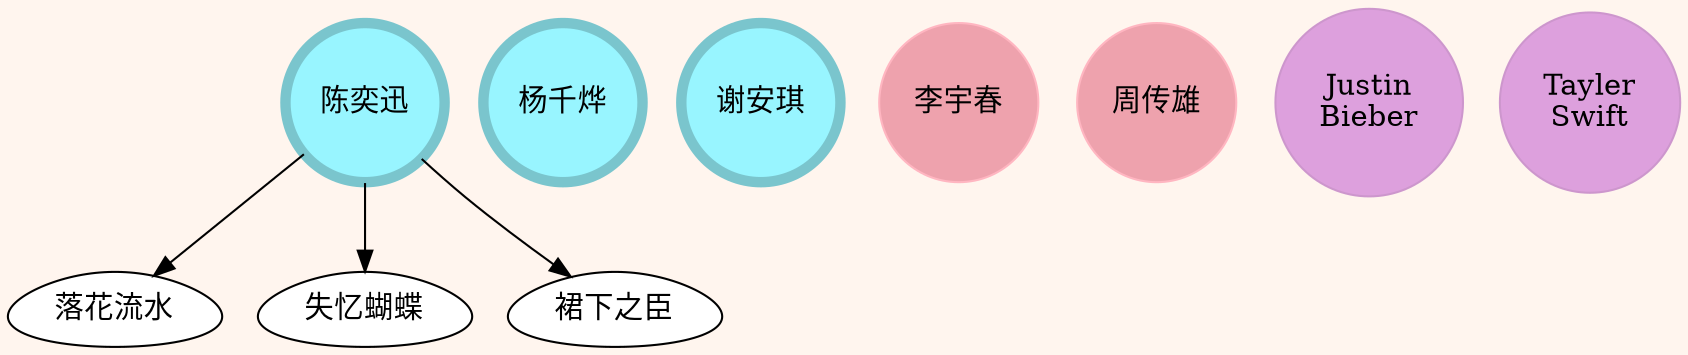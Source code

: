 digraph Music{
    bgcolor="seashell"
    rankdir=TB;
    //港澳台歌手
    node[shape=circle,style=filled,fillcolor="cadetblue1",color="cadetblue3",penwidth=5]
    /*fillcolor节点填充颜色（默认白色，但是当显示定义color后，会采取color的颜色） 
      color节点形状边框颜色（默认黑色）*/
    ChenYiXun[label="陈奕迅"]
    YangQianYe[label="杨千烨"]
    XieAnqi[label="谢安琪"]
    {rank=same; ChenYiXun YangQianYe XieAnqi}
    // 港澳台歌手对应的歌曲
    node[shape=egg,style=filled,fillcolor="white",color="black",penwidth=1]
    ChenYiXun->{"落花流水" "失忆蝴蝶" "裙下之臣"}
    //大陆歌手
    node[shape=circle,style=filled,fillcolor="lightpink2",color="lightpink"]
    LiYuChun[label="李宇春"]
    ZhouChuanXiong[label="周传雄"]

    {rank=same; LiYuChun ZhouChuanXiong}
    //欧美歌手
    node[shape=circle,style=filled,fillcolor="plum",color="plum3"]
    JustinBieber[label="Justin\nBieber"]
    TaylerSwift[label="Tayler\nSwift"]

    {rank=same; JustinBieber TaylerSwift}

    
}